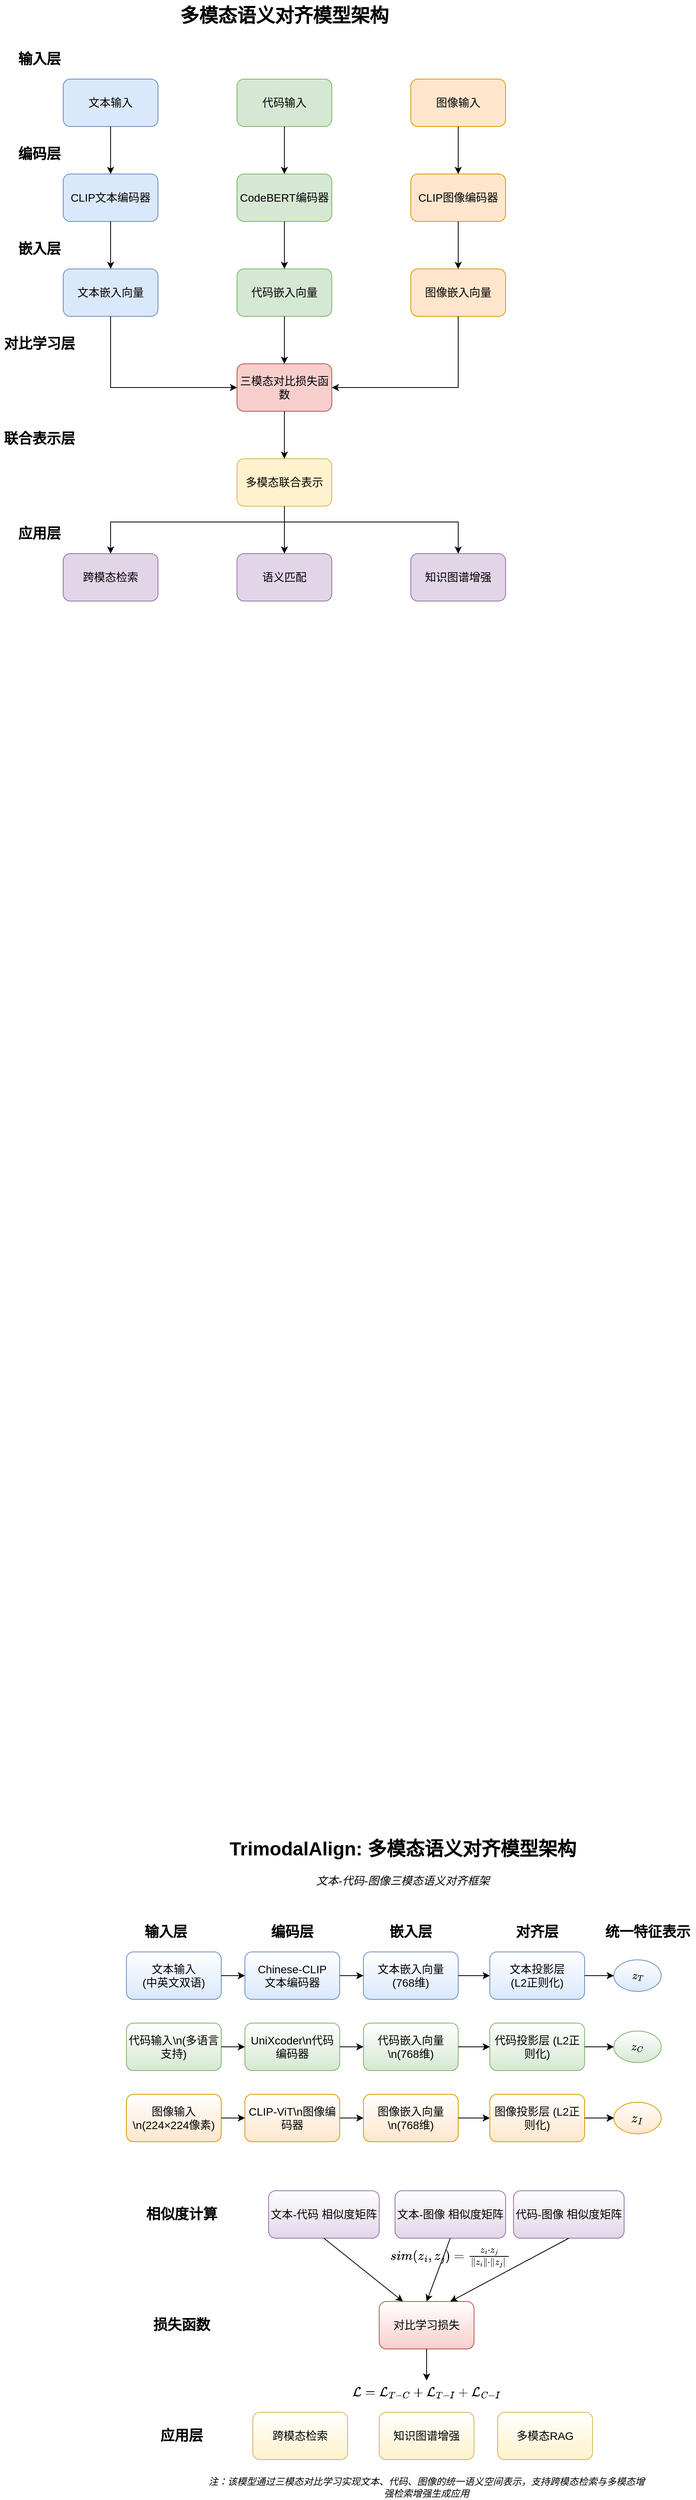 <mxfile version="26.1.1">
  <diagram id="9XEyTHgFt5FnE1anenYQ" name="Page-1">
    <mxGraphModel dx="1195" dy="615" grid="1" gridSize="10" guides="1" tooltips="1" connect="1" arrows="1" fold="1" page="1" pageScale="1" pageWidth="827" pageHeight="1169" math="1" shadow="0">
      <root>
        <mxCell id="0" />
        <mxCell id="1" parent="0" />
        <mxCell id="Po7eitYgJmfld_lYzkMR-1" value="多模态语义对齐模型架构" style="text;html=1;strokeColor=none;fillColor=none;align=center;verticalAlign=middle;whiteSpace=wrap;rounded=0;fontSize=24;fontStyle=1" parent="1" vertex="1">
          <mxGeometry x="200" y="20" width="400" height="40" as="geometry" />
        </mxCell>
        <mxCell id="Po7eitYgJmfld_lYzkMR-2" value="输入层" style="text;html=1;strokeColor=none;fillColor=none;align=center;verticalAlign=middle;whiteSpace=wrap;rounded=0;fontSize=18;fontStyle=1" parent="1" vertex="1">
          <mxGeometry x="40" y="80" width="100" height="30" as="geometry" />
        </mxCell>
        <mxCell id="Po7eitYgJmfld_lYzkMR-3" value="文本输入" style="rounded=1;whiteSpace=wrap;html=1;fontSize=14;fillColor=#dae8fc;strokeColor=#6c8ebf;" parent="1" vertex="1">
          <mxGeometry x="120" y="120" width="120" height="60" as="geometry" />
        </mxCell>
        <mxCell id="Po7eitYgJmfld_lYzkMR-4" value="代码输入" style="rounded=1;whiteSpace=wrap;html=1;fontSize=14;fillColor=#d5e8d4;strokeColor=#82b366;" parent="1" vertex="1">
          <mxGeometry x="340" y="120" width="120" height="60" as="geometry" />
        </mxCell>
        <mxCell id="Po7eitYgJmfld_lYzkMR-5" value="图像输入" style="rounded=1;whiteSpace=wrap;html=1;fontSize=14;fillColor=#ffe6cc;strokeColor=#d79b00;" parent="1" vertex="1">
          <mxGeometry x="560" y="120" width="120" height="60" as="geometry" />
        </mxCell>
        <mxCell id="Po7eitYgJmfld_lYzkMR-6" value="编码层" style="text;html=1;strokeColor=none;fillColor=none;align=center;verticalAlign=middle;whiteSpace=wrap;rounded=0;fontSize=18;fontStyle=1" parent="1" vertex="1">
          <mxGeometry x="40" y="200" width="100" height="30" as="geometry" />
        </mxCell>
        <mxCell id="Po7eitYgJmfld_lYzkMR-7" value="CLIP文本编码器" style="rounded=1;whiteSpace=wrap;html=1;fontSize=14;fillColor=#dae8fc;strokeColor=#6c8ebf;" parent="1" vertex="1">
          <mxGeometry x="120" y="240" width="120" height="60" as="geometry" />
        </mxCell>
        <mxCell id="Po7eitYgJmfld_lYzkMR-8" value="CodeBERT编码器" style="rounded=1;whiteSpace=wrap;html=1;fontSize=14;fillColor=#d5e8d4;strokeColor=#82b366;" parent="1" vertex="1">
          <mxGeometry x="340" y="240" width="120" height="60" as="geometry" />
        </mxCell>
        <mxCell id="Po7eitYgJmfld_lYzkMR-9" value="CLIP图像编码器" style="rounded=1;whiteSpace=wrap;html=1;fontSize=14;fillColor=#ffe6cc;strokeColor=#d79b00;" parent="1" vertex="1">
          <mxGeometry x="560" y="240" width="120" height="60" as="geometry" />
        </mxCell>
        <mxCell id="Po7eitYgJmfld_lYzkMR-10" value="" style="endArrow=classic;html=1;rounded=0;exitX=0.5;exitY=1;exitDx=0;exitDy=0;entryX=0.5;entryY=0;entryDx=0;entryDy=0;" parent="1" source="Po7eitYgJmfld_lYzkMR-3" target="Po7eitYgJmfld_lYzkMR-7" edge="1">
          <mxGeometry width="50" height="50" relative="1" as="geometry">
            <mxPoint x="390" y="420" as="sourcePoint" />
            <mxPoint x="440" y="370" as="targetPoint" />
          </mxGeometry>
        </mxCell>
        <mxCell id="Po7eitYgJmfld_lYzkMR-11" value="" style="endArrow=classic;html=1;rounded=0;exitX=0.5;exitY=1;exitDx=0;exitDy=0;entryX=0.5;entryY=0;entryDx=0;entryDy=0;" parent="1" source="Po7eitYgJmfld_lYzkMR-4" target="Po7eitYgJmfld_lYzkMR-8" edge="1">
          <mxGeometry width="50" height="50" relative="1" as="geometry">
            <mxPoint x="390" y="420" as="sourcePoint" />
            <mxPoint x="440" y="370" as="targetPoint" />
          </mxGeometry>
        </mxCell>
        <mxCell id="Po7eitYgJmfld_lYzkMR-12" value="" style="endArrow=classic;html=1;rounded=0;exitX=0.5;exitY=1;exitDx=0;exitDy=0;entryX=0.5;entryY=0;entryDx=0;entryDy=0;" parent="1" source="Po7eitYgJmfld_lYzkMR-5" target="Po7eitYgJmfld_lYzkMR-9" edge="1">
          <mxGeometry width="50" height="50" relative="1" as="geometry">
            <mxPoint x="390" y="420" as="sourcePoint" />
            <mxPoint x="440" y="370" as="targetPoint" />
          </mxGeometry>
        </mxCell>
        <mxCell id="Po7eitYgJmfld_lYzkMR-13" value="嵌入层" style="text;html=1;strokeColor=none;fillColor=none;align=center;verticalAlign=middle;whiteSpace=wrap;rounded=0;fontSize=18;fontStyle=1" parent="1" vertex="1">
          <mxGeometry x="40" y="320" width="100" height="30" as="geometry" />
        </mxCell>
        <mxCell id="Po7eitYgJmfld_lYzkMR-14" value="文本嵌入向量" style="rounded=1;whiteSpace=wrap;html=1;fontSize=14;fillColor=#dae8fc;strokeColor=#6c8ebf;" parent="1" vertex="1">
          <mxGeometry x="120" y="360" width="120" height="60" as="geometry" />
        </mxCell>
        <mxCell id="Po7eitYgJmfld_lYzkMR-15" value="代码嵌入向量" style="rounded=1;whiteSpace=wrap;html=1;fontSize=14;fillColor=#d5e8d4;strokeColor=#82b366;" parent="1" vertex="1">
          <mxGeometry x="340" y="360" width="120" height="60" as="geometry" />
        </mxCell>
        <mxCell id="Po7eitYgJmfld_lYzkMR-16" value="图像嵌入向量" style="rounded=1;whiteSpace=wrap;html=1;fontSize=14;fillColor=#ffe6cc;strokeColor=#d79b00;" parent="1" vertex="1">
          <mxGeometry x="560" y="360" width="120" height="60" as="geometry" />
        </mxCell>
        <mxCell id="Po7eitYgJmfld_lYzkMR-17" value="" style="endArrow=classic;html=1;rounded=0;exitX=0.5;exitY=1;exitDx=0;exitDy=0;entryX=0.5;entryY=0;entryDx=0;entryDy=0;" parent="1" source="Po7eitYgJmfld_lYzkMR-7" target="Po7eitYgJmfld_lYzkMR-14" edge="1">
          <mxGeometry width="50" height="50" relative="1" as="geometry">
            <mxPoint x="390" y="420" as="sourcePoint" />
            <mxPoint x="440" y="370" as="targetPoint" />
          </mxGeometry>
        </mxCell>
        <mxCell id="Po7eitYgJmfld_lYzkMR-18" value="" style="endArrow=classic;html=1;rounded=0;exitX=0.5;exitY=1;exitDx=0;exitDy=0;entryX=0.5;entryY=0;entryDx=0;entryDy=0;" parent="1" source="Po7eitYgJmfld_lYzkMR-8" target="Po7eitYgJmfld_lYzkMR-15" edge="1">
          <mxGeometry width="50" height="50" relative="1" as="geometry">
            <mxPoint x="390" y="420" as="sourcePoint" />
            <mxPoint x="440" y="370" as="targetPoint" />
          </mxGeometry>
        </mxCell>
        <mxCell id="Po7eitYgJmfld_lYzkMR-19" value="" style="endArrow=classic;html=1;rounded=0;exitX=0.5;exitY=1;exitDx=0;exitDy=0;entryX=0.5;entryY=0;entryDx=0;entryDy=0;" parent="1" source="Po7eitYgJmfld_lYzkMR-9" target="Po7eitYgJmfld_lYzkMR-16" edge="1">
          <mxGeometry width="50" height="50" relative="1" as="geometry">
            <mxPoint x="390" y="420" as="sourcePoint" />
            <mxPoint x="440" y="370" as="targetPoint" />
          </mxGeometry>
        </mxCell>
        <mxCell id="Po7eitYgJmfld_lYzkMR-20" value="对比学习层" style="text;html=1;strokeColor=none;fillColor=none;align=center;verticalAlign=middle;whiteSpace=wrap;rounded=0;fontSize=18;fontStyle=1" parent="1" vertex="1">
          <mxGeometry x="40" y="440" width="100" height="30" as="geometry" />
        </mxCell>
        <mxCell id="Po7eitYgJmfld_lYzkMR-21" value="三模态对比损失函数" style="rounded=1;whiteSpace=wrap;html=1;fontSize=14;fillColor=#f8cecc;strokeColor=#b85450;" parent="1" vertex="1">
          <mxGeometry x="340" y="480" width="120" height="60" as="geometry" />
        </mxCell>
        <mxCell id="Po7eitYgJmfld_lYzkMR-22" value="" style="endArrow=classic;html=1;rounded=0;exitX=0.5;exitY=1;exitDx=0;exitDy=0;entryX=0;entryY=0.5;entryDx=0;entryDy=0;" parent="1" source="Po7eitYgJmfld_lYzkMR-14" target="Po7eitYgJmfld_lYzkMR-21" edge="1">
          <mxGeometry width="50" height="50" relative="1" as="geometry">
            <mxPoint x="390" y="420" as="sourcePoint" />
            <mxPoint x="440" y="370" as="targetPoint" />
            <Array as="points">
              <mxPoint x="180" y="510" />
            </Array>
          </mxGeometry>
        </mxCell>
        <mxCell id="Po7eitYgJmfld_lYzkMR-23" value="" style="endArrow=classic;html=1;rounded=0;exitX=0.5;exitY=1;exitDx=0;exitDy=0;entryX=0.5;entryY=0;entryDx=0;entryDy=0;" parent="1" source="Po7eitYgJmfld_lYzkMR-15" target="Po7eitYgJmfld_lYzkMR-21" edge="1">
          <mxGeometry width="50" height="50" relative="1" as="geometry">
            <mxPoint x="390" y="420" as="sourcePoint" />
            <mxPoint x="440" y="370" as="targetPoint" />
          </mxGeometry>
        </mxCell>
        <mxCell id="Po7eitYgJmfld_lYzkMR-24" value="" style="endArrow=classic;html=1;rounded=0;exitX=0.5;exitY=1;exitDx=0;exitDy=0;entryX=1;entryY=0.5;entryDx=0;entryDy=0;" parent="1" source="Po7eitYgJmfld_lYzkMR-16" target="Po7eitYgJmfld_lYzkMR-21" edge="1">
          <mxGeometry width="50" height="50" relative="1" as="geometry">
            <mxPoint x="390" y="420" as="sourcePoint" />
            <mxPoint x="440" y="370" as="targetPoint" />
            <Array as="points">
              <mxPoint x="620" y="510" />
            </Array>
          </mxGeometry>
        </mxCell>
        <mxCell id="Po7eitYgJmfld_lYzkMR-25" value="联合表示层" style="text;html=1;strokeColor=none;fillColor=none;align=center;verticalAlign=middle;whiteSpace=wrap;rounded=0;fontSize=18;fontStyle=1" parent="1" vertex="1">
          <mxGeometry x="40" y="560" width="100" height="30" as="geometry" />
        </mxCell>
        <mxCell id="Po7eitYgJmfld_lYzkMR-26" value="多模态联合表示" style="rounded=1;whiteSpace=wrap;html=1;fontSize=14;fillColor=#fff2cc;strokeColor=#d6b656;" parent="1" vertex="1">
          <mxGeometry x="340" y="600" width="120" height="60" as="geometry" />
        </mxCell>
        <mxCell id="Po7eitYgJmfld_lYzkMR-27" value="" style="endArrow=classic;html=1;rounded=0;exitX=0.5;exitY=1;exitDx=0;exitDy=0;entryX=0.5;entryY=0;entryDx=0;entryDy=0;" parent="1" source="Po7eitYgJmfld_lYzkMR-21" target="Po7eitYgJmfld_lYzkMR-26" edge="1">
          <mxGeometry width="50" height="50" relative="1" as="geometry">
            <mxPoint x="390" y="420" as="sourcePoint" />
            <mxPoint x="440" y="370" as="targetPoint" />
          </mxGeometry>
        </mxCell>
        <mxCell id="Po7eitYgJmfld_lYzkMR-28" value="应用层" style="text;html=1;strokeColor=none;fillColor=none;align=center;verticalAlign=middle;whiteSpace=wrap;rounded=0;fontSize=18;fontStyle=1" parent="1" vertex="1">
          <mxGeometry x="40" y="680" width="100" height="30" as="geometry" />
        </mxCell>
        <mxCell id="Po7eitYgJmfld_lYzkMR-29" value="跨模态检索" style="rounded=1;whiteSpace=wrap;html=1;fontSize=14;fillColor=#e1d5e7;strokeColor=#9673a6;" parent="1" vertex="1">
          <mxGeometry x="120" y="720" width="120" height="60" as="geometry" />
        </mxCell>
        <mxCell id="Po7eitYgJmfld_lYzkMR-30" value="语义匹配" style="rounded=1;whiteSpace=wrap;html=1;fontSize=14;fillColor=#e1d5e7;strokeColor=#9673a6;" parent="1" vertex="1">
          <mxGeometry x="340" y="720" width="120" height="60" as="geometry" />
        </mxCell>
        <mxCell id="Po7eitYgJmfld_lYzkMR-31" value="知识图谱增强" style="rounded=1;whiteSpace=wrap;html=1;fontSize=14;fillColor=#e1d5e7;strokeColor=#9673a6;" parent="1" vertex="1">
          <mxGeometry x="560" y="720" width="120" height="60" as="geometry" />
        </mxCell>
        <mxCell id="Po7eitYgJmfld_lYzkMR-32" value="" style="endArrow=classic;html=1;rounded=0;exitX=0.5;exitY=1;exitDx=0;exitDy=0;entryX=0.5;entryY=0;entryDx=0;entryDy=0;" parent="1" source="Po7eitYgJmfld_lYzkMR-26" target="Po7eitYgJmfld_lYzkMR-30" edge="1">
          <mxGeometry width="50" height="50" relative="1" as="geometry">
            <mxPoint x="390" y="420" as="sourcePoint" />
            <mxPoint x="440" y="370" as="targetPoint" />
          </mxGeometry>
        </mxCell>
        <mxCell id="Po7eitYgJmfld_lYzkMR-33" value="" style="endArrow=classic;html=1;rounded=0;exitX=0.5;exitY=1;exitDx=0;exitDy=0;entryX=0.5;entryY=0;entryDx=0;entryDy=0;" parent="1" source="Po7eitYgJmfld_lYzkMR-26" target="Po7eitYgJmfld_lYzkMR-29" edge="1">
          <mxGeometry width="50" height="50" relative="1" as="geometry">
            <mxPoint x="390" y="420" as="sourcePoint" />
            <mxPoint x="440" y="370" as="targetPoint" />
            <Array as="points">
              <mxPoint x="400" y="680" />
              <mxPoint x="180" y="680" />
            </Array>
          </mxGeometry>
        </mxCell>
        <mxCell id="Po7eitYgJmfld_lYzkMR-34" value="" style="endArrow=classic;html=1;rounded=0;exitX=0.5;exitY=1;exitDx=0;exitDy=0;entryX=0.5;entryY=0;entryDx=0;entryDy=0;" parent="1" source="Po7eitYgJmfld_lYzkMR-26" target="Po7eitYgJmfld_lYzkMR-31" edge="1">
          <mxGeometry width="50" height="50" relative="1" as="geometry">
            <mxPoint x="390" y="420" as="sourcePoint" />
            <mxPoint x="440" y="370" as="targetPoint" />
            <Array as="points">
              <mxPoint x="400" y="680" />
              <mxPoint x="620" y="680" />
            </Array>
          </mxGeometry>
        </mxCell>
        <mxCell id="68k9HYk0SmBLlxuM7JBf-60" value="TrimodalAlign: 多模态语义对齐模型架构" style="text;html=1;strokeColor=none;fillColor=none;align=center;verticalAlign=middle;whiteSpace=wrap;rounded=0;fontSize=24;fontStyle=1" vertex="1" parent="1">
          <mxGeometry x="310" y="2338" width="480" height="40" as="geometry" />
        </mxCell>
        <mxCell id="68k9HYk0SmBLlxuM7JBf-61" value="文本-代码-图像三模态语义对齐框架" style="text;html=1;strokeColor=none;fillColor=none;align=center;verticalAlign=middle;whiteSpace=wrap;rounded=0;fontSize=14;fontStyle=2" vertex="1" parent="1">
          <mxGeometry x="390" y="2388" width="320" height="20" as="geometry" />
        </mxCell>
        <mxCell id="68k9HYk0SmBLlxuM7JBf-62" value="输入层" style="text;html=1;strokeColor=none;fillColor=none;align=center;verticalAlign=middle;whiteSpace=wrap;rounded=0;fontSize=18;fontStyle=1" vertex="1" parent="1">
          <mxGeometry x="200" y="2448" width="100" height="30" as="geometry" />
        </mxCell>
        <mxCell id="68k9HYk0SmBLlxuM7JBf-63" value="文本输入&lt;br&gt;(中英文双语)" style="rounded=1;whiteSpace=wrap;html=1;fontSize=14;fillColor=#dae8fc;strokeColor=#6c8ebf;gradientColor=#ffffff;gradientDirection=north;" vertex="1" parent="1">
          <mxGeometry x="200" y="2488" width="120" height="60" as="geometry" />
        </mxCell>
        <mxCell id="68k9HYk0SmBLlxuM7JBf-64" value="编码层" style="text;html=1;strokeColor=none;fillColor=none;align=center;verticalAlign=middle;whiteSpace=wrap;rounded=0;fontSize=18;fontStyle=1" vertex="1" parent="1">
          <mxGeometry x="360" y="2448" width="100" height="30" as="geometry" />
        </mxCell>
        <mxCell id="68k9HYk0SmBLlxuM7JBf-65" value="Chinese-CLIP&lt;br&gt;文本编码器" style="rounded=1;whiteSpace=wrap;html=1;fontSize=14;fillColor=#dae8fc;strokeColor=#6c8ebf;gradientColor=#ffffff;gradientDirection=north;" vertex="1" parent="1">
          <mxGeometry x="350" y="2488" width="120" height="60" as="geometry" />
        </mxCell>
        <mxCell id="68k9HYk0SmBLlxuM7JBf-66" value="代码输入\n(多语言支持)" style="rounded=1;whiteSpace=wrap;html=1;fontSize=14;fillColor=#d5e8d4;strokeColor=#82b366;gradientColor=#ffffff;gradientDirection=north;" vertex="1" parent="1">
          <mxGeometry x="200" y="2578" width="120" height="60" as="geometry" />
        </mxCell>
        <mxCell id="68k9HYk0SmBLlxuM7JBf-67" value="UniXcoder\n代码编码器" style="rounded=1;whiteSpace=wrap;html=1;fontSize=14;fillColor=#d5e8d4;strokeColor=#82b366;gradientColor=#ffffff;gradientDirection=north;" vertex="1" parent="1">
          <mxGeometry x="350" y="2578" width="120" height="60" as="geometry" />
        </mxCell>
        <mxCell id="68k9HYk0SmBLlxuM7JBf-68" value="图像输入\n(224×224像素)" style="rounded=1;whiteSpace=wrap;html=1;fontSize=14;fillColor=#ffe6cc;strokeColor=#d79b00;gradientColor=#ffffff;gradientDirection=north;" vertex="1" parent="1">
          <mxGeometry x="200" y="2668" width="120" height="60" as="geometry" />
        </mxCell>
        <mxCell id="68k9HYk0SmBLlxuM7JBf-69" value="CLIP-ViT\n图像编码器" style="rounded=1;whiteSpace=wrap;html=1;fontSize=14;fillColor=#ffe6cc;strokeColor=#d79b00;gradientColor=#ffffff;gradientDirection=north;" vertex="1" parent="1">
          <mxGeometry x="350" y="2668" width="120" height="60" as="geometry" />
        </mxCell>
        <mxCell id="68k9HYk0SmBLlxuM7JBf-73" value="" style="endArrow=classic;html=1;rounded=0;exitX=1;exitY=0.5;exitDx=0;exitDy=0;entryX=0;entryY=0.5;entryDx=0;entryDy=0;" edge="1" parent="1" source="68k9HYk0SmBLlxuM7JBf-63" target="68k9HYk0SmBLlxuM7JBf-65">
          <mxGeometry width="50" height="50" relative="1" as="geometry">
            <mxPoint x="1020" y="2908" as="sourcePoint" />
            <mxPoint x="1070" y="2858" as="targetPoint" />
          </mxGeometry>
        </mxCell>
        <mxCell id="68k9HYk0SmBLlxuM7JBf-74" value="" style="endArrow=classic;html=1;rounded=0;exitX=1;exitY=0.5;exitDx=0;exitDy=0;entryX=0;entryY=0.5;entryDx=0;entryDy=0;" edge="1" parent="1" source="68k9HYk0SmBLlxuM7JBf-66" target="68k9HYk0SmBLlxuM7JBf-67">
          <mxGeometry width="50" height="50" relative="1" as="geometry">
            <mxPoint x="1030" y="2858" as="sourcePoint" />
            <mxPoint x="1080" y="2808" as="targetPoint" />
          </mxGeometry>
        </mxCell>
        <mxCell id="68k9HYk0SmBLlxuM7JBf-75" value="" style="endArrow=classic;html=1;rounded=0;exitX=1;exitY=0.5;exitDx=0;exitDy=0;entryX=0;entryY=0.5;entryDx=0;entryDy=0;" edge="1" parent="1" source="68k9HYk0SmBLlxuM7JBf-68" target="68k9HYk0SmBLlxuM7JBf-69">
          <mxGeometry width="50" height="50" relative="1" as="geometry">
            <mxPoint x="1030" y="2858" as="sourcePoint" />
            <mxPoint x="1080" y="2808" as="targetPoint" />
          </mxGeometry>
        </mxCell>
        <mxCell id="68k9HYk0SmBLlxuM7JBf-76" value="嵌入层" style="text;html=1;strokeColor=none;fillColor=none;align=center;verticalAlign=middle;whiteSpace=wrap;rounded=0;fontSize=18;fontStyle=1" vertex="1" parent="1">
          <mxGeometry x="510" y="2448" width="100" height="30" as="geometry" />
        </mxCell>
        <mxCell id="68k9HYk0SmBLlxuM7JBf-77" value="文本嵌入向量&lt;br&gt;(768维)" style="rounded=1;whiteSpace=wrap;html=1;fontSize=14;fillColor=#dae8fc;strokeColor=#6c8ebf;gradientColor=#ffffff;gradientDirection=north;" vertex="1" parent="1">
          <mxGeometry x="500" y="2488" width="120" height="60" as="geometry" />
        </mxCell>
        <mxCell id="68k9HYk0SmBLlxuM7JBf-78" value="代码嵌入向量\n(768维)" style="rounded=1;whiteSpace=wrap;html=1;fontSize=14;fillColor=#d5e8d4;strokeColor=#82b366;gradientColor=#ffffff;gradientDirection=north;" vertex="1" parent="1">
          <mxGeometry x="500" y="2578" width="120" height="60" as="geometry" />
        </mxCell>
        <mxCell id="68k9HYk0SmBLlxuM7JBf-79" value="图像嵌入向量\n(768维)" style="rounded=1;whiteSpace=wrap;html=1;fontSize=14;fillColor=#ffe6cc;strokeColor=#d79b00;gradientColor=#ffffff;gradientDirection=north;" vertex="1" parent="1">
          <mxGeometry x="500" y="2668" width="120" height="60" as="geometry" />
        </mxCell>
        <mxCell id="68k9HYk0SmBLlxuM7JBf-80" value="" style="endArrow=classic;html=1;rounded=0;exitX=1;exitY=0.5;exitDx=0;exitDy=0;entryX=0;entryY=0.5;entryDx=0;entryDy=0;" edge="1" parent="1" source="68k9HYk0SmBLlxuM7JBf-65" target="68k9HYk0SmBLlxuM7JBf-77">
          <mxGeometry width="50" height="50" relative="1" as="geometry">
            <mxPoint x="1020" y="2858" as="sourcePoint" />
            <mxPoint x="1070" y="2808" as="targetPoint" />
          </mxGeometry>
        </mxCell>
        <mxCell id="68k9HYk0SmBLlxuM7JBf-81" value="" style="endArrow=classic;html=1;rounded=0;exitX=1;exitY=0.5;exitDx=0;exitDy=0;entryX=0;entryY=0.5;entryDx=0;entryDy=0;" edge="1" parent="1" source="68k9HYk0SmBLlxuM7JBf-67" target="68k9HYk0SmBLlxuM7JBf-78">
          <mxGeometry width="50" height="50" relative="1" as="geometry">
            <mxPoint x="1020" y="2858" as="sourcePoint" />
            <mxPoint x="1070" y="2808" as="targetPoint" />
          </mxGeometry>
        </mxCell>
        <mxCell id="68k9HYk0SmBLlxuM7JBf-82" value="" style="endArrow=classic;html=1;rounded=0;exitX=1;exitY=0.5;exitDx=0;exitDy=0;entryX=0;entryY=0.5;entryDx=0;entryDy=0;" edge="1" parent="1" source="68k9HYk0SmBLlxuM7JBf-69" target="68k9HYk0SmBLlxuM7JBf-79">
          <mxGeometry width="50" height="50" relative="1" as="geometry">
            <mxPoint x="1020" y="2858" as="sourcePoint" />
            <mxPoint x="1070" y="2808" as="targetPoint" />
          </mxGeometry>
        </mxCell>
        <mxCell id="68k9HYk0SmBLlxuM7JBf-83" value="对齐层" style="text;html=1;strokeColor=none;fillColor=none;align=center;verticalAlign=middle;whiteSpace=wrap;rounded=0;fontSize=18;fontStyle=1" vertex="1" parent="1">
          <mxGeometry x="670" y="2448" width="100" height="30" as="geometry" />
        </mxCell>
        <mxCell id="68k9HYk0SmBLlxuM7JBf-84" value="文本投影层 &lt;br&gt;(L2正则化)" style="rounded=1;whiteSpace=wrap;html=1;fontSize=14;fillColor=#dae8fc;strokeColor=#6c8ebf;gradientColor=#ffffff;gradientDirection=north;" vertex="1" parent="1">
          <mxGeometry x="660" y="2488" width="120" height="60" as="geometry" />
        </mxCell>
        <mxCell id="68k9HYk0SmBLlxuM7JBf-85" value="代码投影层 (L2正则化)" style="rounded=1;whiteSpace=wrap;html=1;fontSize=14;fillColor=#d5e8d4;strokeColor=#82b366;gradientColor=#ffffff;gradientDirection=north;" vertex="1" parent="1">
          <mxGeometry x="660" y="2578" width="120" height="60" as="geometry" />
        </mxCell>
        <mxCell id="68k9HYk0SmBLlxuM7JBf-115" value="" style="edgeStyle=orthogonalEdgeStyle;rounded=0;orthogonalLoop=1;jettySize=auto;html=1;" edge="1" parent="1" source="68k9HYk0SmBLlxuM7JBf-86" target="68k9HYk0SmBLlxuM7JBf-93">
          <mxGeometry relative="1" as="geometry" />
        </mxCell>
        <mxCell id="68k9HYk0SmBLlxuM7JBf-116" value="" style="edgeStyle=orthogonalEdgeStyle;rounded=0;orthogonalLoop=1;jettySize=auto;html=1;" edge="1" parent="1" source="68k9HYk0SmBLlxuM7JBf-86" target="68k9HYk0SmBLlxuM7JBf-93">
          <mxGeometry relative="1" as="geometry" />
        </mxCell>
        <mxCell id="68k9HYk0SmBLlxuM7JBf-86" value="图像投影层 (L2正则化)" style="rounded=1;whiteSpace=wrap;html=1;fontSize=14;fillColor=#ffe6cc;strokeColor=#d79b00;gradientColor=#ffffff;gradientDirection=north;" vertex="1" parent="1">
          <mxGeometry x="660" y="2668" width="120" height="60" as="geometry" />
        </mxCell>
        <mxCell id="68k9HYk0SmBLlxuM7JBf-87" value="" style="endArrow=classic;html=1;rounded=0;exitX=1;exitY=0.5;exitDx=0;exitDy=0;entryX=0;entryY=0.5;entryDx=0;entryDy=0;" edge="1" parent="1" source="68k9HYk0SmBLlxuM7JBf-77" target="68k9HYk0SmBLlxuM7JBf-84">
          <mxGeometry width="50" height="50" relative="1" as="geometry">
            <mxPoint x="1020" y="2958" as="sourcePoint" />
            <mxPoint x="1070" y="2908" as="targetPoint" />
          </mxGeometry>
        </mxCell>
        <mxCell id="68k9HYk0SmBLlxuM7JBf-88" value="" style="endArrow=classic;html=1;rounded=0;exitX=1;exitY=0.5;exitDx=0;exitDy=0;entryX=0;entryY=0.5;entryDx=0;entryDy=0;" edge="1" parent="1" source="68k9HYk0SmBLlxuM7JBf-78" target="68k9HYk0SmBLlxuM7JBf-85">
          <mxGeometry width="50" height="50" relative="1" as="geometry">
            <mxPoint x="1020" y="2958" as="sourcePoint" />
            <mxPoint x="1070" y="2908" as="targetPoint" />
          </mxGeometry>
        </mxCell>
        <mxCell id="68k9HYk0SmBLlxuM7JBf-89" value="" style="endArrow=classic;html=1;rounded=0;exitX=1;exitY=0.5;exitDx=0;exitDy=0;entryX=0;entryY=0.5;entryDx=0;entryDy=0;" edge="1" parent="1" source="68k9HYk0SmBLlxuM7JBf-79" target="68k9HYk0SmBLlxuM7JBf-86">
          <mxGeometry width="50" height="50" relative="1" as="geometry">
            <mxPoint x="1020" y="2958" as="sourcePoint" />
            <mxPoint x="1070" y="2908" as="targetPoint" />
          </mxGeometry>
        </mxCell>
        <mxCell id="68k9HYk0SmBLlxuM7JBf-90" value="统一特征表示" style="text;html=1;strokeColor=none;fillColor=none;align=center;verticalAlign=middle;whiteSpace=wrap;rounded=0;fontSize=18;fontStyle=1" vertex="1" parent="1">
          <mxGeometry x="800" y="2448" width="120" height="30" as="geometry" />
        </mxCell>
        <mxCell id="68k9HYk0SmBLlxuM7JBf-91" value="\(z_T\)" style="ellipse;whiteSpace=wrap;html=1;fontSize:14;fillColor=#dae8fc;strokeColor=#6c8ebf;gradientColor=#ffffff;gradientDirection=north;" vertex="1" parent="1">
          <mxGeometry x="817" y="2498" width="60" height="40" as="geometry" />
        </mxCell>
        <mxCell id="68k9HYk0SmBLlxuM7JBf-92" value="\(z_C\)" style="ellipse;whiteSpace=wrap;html=1;fontSize:14;fillColor=#d5e8d4;strokeColor=#82b366;gradientColor=#ffffff;gradientDirection=north;" vertex="1" parent="1">
          <mxGeometry x="817" y="2588" width="60" height="40" as="geometry" />
        </mxCell>
        <mxCell id="68k9HYk0SmBLlxuM7JBf-93" value="\(z_I\)" style="ellipse;whiteSpace=wrap;html=1;fontSize=14;fillColor=#ffe6cc;strokeColor=#d79b00;gradientColor=#ffffff;gradientDirection=north;" vertex="1" parent="1">
          <mxGeometry x="817" y="2678" width="60" height="40" as="geometry" />
        </mxCell>
        <mxCell id="68k9HYk0SmBLlxuM7JBf-94" value="" style="endArrow=classic;html=1;rounded=0;exitX=1;exitY=0.5;exitDx=0;exitDy=0;entryX=0;entryY=0.5;entryDx=0;entryDy=0;" edge="1" parent="1" source="68k9HYk0SmBLlxuM7JBf-84" target="68k9HYk0SmBLlxuM7JBf-91">
          <mxGeometry width="50" height="50" relative="1" as="geometry">
            <mxPoint x="1020" y="3058" as="sourcePoint" />
            <mxPoint x="1070" y="3008" as="targetPoint" />
          </mxGeometry>
        </mxCell>
        <mxCell id="68k9HYk0SmBLlxuM7JBf-95" value="" style="endArrow=classic;html=1;rounded=0;exitX=1;exitY=0.5;exitDx=0;exitDy=0;entryX=0;entryY=0.5;entryDx=0;entryDy=0;" edge="1" parent="1" source="68k9HYk0SmBLlxuM7JBf-85" target="68k9HYk0SmBLlxuM7JBf-92">
          <mxGeometry width="50" height="50" relative="1" as="geometry">
            <mxPoint x="1020" y="3058" as="sourcePoint" />
            <mxPoint x="1070" y="3008" as="targetPoint" />
          </mxGeometry>
        </mxCell>
        <mxCell id="68k9HYk0SmBLlxuM7JBf-96" value="" style="endArrow=classic;html=1;rounded=0;entryX=0;entryY=0.5;entryDx=0;entryDy=0;exitX=1;exitY=0.5;exitDx=0;exitDy=0;" edge="1" parent="1" source="68k9HYk0SmBLlxuM7JBf-86" target="68k9HYk0SmBLlxuM7JBf-93">
          <mxGeometry width="50" height="50" relative="1" as="geometry">
            <mxPoint x="780" y="2700" as="sourcePoint" />
            <mxPoint x="1070" y="3008" as="targetPoint" />
          </mxGeometry>
        </mxCell>
        <mxCell id="68k9HYk0SmBLlxuM7JBf-97" value="相似度计算" style="text;html=1;strokeColor=none;fillColor=none;align=center;verticalAlign=middle;whiteSpace=wrap;rounded=0;fontSize=18;fontStyle=1" vertex="1" parent="1">
          <mxGeometry x="220" y="2805" width="100" height="30" as="geometry" />
        </mxCell>
        <mxCell id="68k9HYk0SmBLlxuM7JBf-98" value="文本-代码 相似度矩阵" style="rounded=1;whiteSpace=wrap;html=1;fontSize=14;fillColor=#e1d5e7;strokeColor=#9673a6;gradientColor=#ffffff;gradientDirection=north;" vertex="1" parent="1">
          <mxGeometry x="380" y="2790" width="140" height="60" as="geometry" />
        </mxCell>
        <mxCell id="68k9HYk0SmBLlxuM7JBf-99" value="文本-图像 相似度矩阵" style="rounded=1;whiteSpace=wrap;html=1;fontSize=14;fillColor=#e1d5e7;strokeColor=#9673a6;gradientColor=#ffffff;gradientDirection=north;" vertex="1" parent="1">
          <mxGeometry x="540" y="2790" width="140" height="60" as="geometry" />
        </mxCell>
        <mxCell id="68k9HYk0SmBLlxuM7JBf-100" value="代码-图像 相似度矩阵" style="rounded=1;whiteSpace=wrap;html=1;fontSize=14;fillColor=#e1d5e7;strokeColor=#9673a6;gradientColor=#ffffff;gradientDirection=north;" vertex="1" parent="1">
          <mxGeometry x="690" y="2790" width="140" height="60" as="geometry" />
        </mxCell>
        <mxCell id="68k9HYk0SmBLlxuM7JBf-101" value="\(sim(z_i, z_j) = \frac{z_i \cdot z_j}{\|z_i\| \cdot \|z_j\|}\)" style="text;html=1;strokeColor=none;fillColor=none;align=center;verticalAlign=middle;whiteSpace=wrap;rounded=0;fontSize=14;fontStyle=2" vertex="1" parent="1">
          <mxGeometry x="410" y="2860" width="400" height="30" as="geometry" />
        </mxCell>
        <mxCell id="68k9HYk0SmBLlxuM7JBf-102" value="损失函数" style="text;html=1;strokeColor=none;fillColor=none;align=center;verticalAlign=middle;whiteSpace=wrap;rounded=0;fontSize=18;fontStyle=1" vertex="1" parent="1">
          <mxGeometry x="220" y="2945" width="100" height="30" as="geometry" />
        </mxCell>
        <mxCell id="68k9HYk0SmBLlxuM7JBf-103" value="对比学习损失" style="rounded=1;whiteSpace=wrap;html=1;fontSize=14;fillColor=#f8cecc;strokeColor=#b85450;gradientColor=#ffffff;gradientDirection=north;" vertex="1" parent="1">
          <mxGeometry x="520" y="2930" width="120" height="60" as="geometry" />
        </mxCell>
        <mxCell id="68k9HYk0SmBLlxuM7JBf-104" value="\(\mathcal{L} = \mathcal{L}_{T-C} + \mathcal{L}_{T-I} + \mathcal{L}_{C-I}\)" style="text;html=1;strokeColor=none;fillColor=none;align=center;verticalAlign=middle;whiteSpace=wrap;rounded=0;fontSize=14;fontStyle=2" vertex="1" parent="1">
          <mxGeometry x="380" y="3030" width="400" height="30" as="geometry" />
        </mxCell>
        <mxCell id="68k9HYk0SmBLlxuM7JBf-105" value="" style="endArrow=classic;html=1;rounded=0;exitX=0.5;exitY=1;exitDx=0;exitDy=0;entryX=0.25;entryY=0;entryDx=0;entryDy=0;" edge="1" parent="1" source="68k9HYk0SmBLlxuM7JBf-98" target="68k9HYk0SmBLlxuM7JBf-103">
          <mxGeometry width="50" height="50" relative="1" as="geometry">
            <mxPoint x="570" y="2900" as="sourcePoint" />
            <mxPoint x="620" y="2850" as="targetPoint" />
          </mxGeometry>
        </mxCell>
        <mxCell id="68k9HYk0SmBLlxuM7JBf-106" value="" style="endArrow=classic;html=1;rounded=0;exitX=0.5;exitY=1;exitDx=0;exitDy=0;entryX=0.5;entryY=0;entryDx=0;entryDy=0;" edge="1" parent="1" source="68k9HYk0SmBLlxuM7JBf-99" target="68k9HYk0SmBLlxuM7JBf-103">
          <mxGeometry width="50" height="50" relative="1" as="geometry">
            <mxPoint x="570" y="2900" as="sourcePoint" />
            <mxPoint x="620" y="2850" as="targetPoint" />
          </mxGeometry>
        </mxCell>
        <mxCell id="68k9HYk0SmBLlxuM7JBf-107" value="" style="endArrow=classic;html=1;rounded=0;exitX=0.5;exitY=1;exitDx=0;exitDy=0;entryX=0.75;entryY=0;entryDx=0;entryDy=0;" edge="1" parent="1" source="68k9HYk0SmBLlxuM7JBf-100" target="68k9HYk0SmBLlxuM7JBf-103">
          <mxGeometry width="50" height="50" relative="1" as="geometry">
            <mxPoint x="570" y="2900" as="sourcePoint" />
            <mxPoint x="620" y="2850" as="targetPoint" />
          </mxGeometry>
        </mxCell>
        <mxCell id="68k9HYk0SmBLlxuM7JBf-108" value="应用层" style="text;html=1;strokeColor=none;fillColor=none;align=center;verticalAlign=middle;whiteSpace=wrap;rounded=0;fontSize=18;fontStyle=1" vertex="1" parent="1">
          <mxGeometry x="220" y="3085" width="100" height="30" as="geometry" />
        </mxCell>
        <mxCell id="68k9HYk0SmBLlxuM7JBf-109" value="跨模态检索" style="rounded=1;whiteSpace=wrap;html=1;fontSize=14;fillColor=#fff2cc;strokeColor=#d6b656;gradientColor=#ffffff;gradientDirection=north;" vertex="1" parent="1">
          <mxGeometry x="360" y="3070" width="120" height="60" as="geometry" />
        </mxCell>
        <mxCell id="68k9HYk0SmBLlxuM7JBf-110" value="知识图谱增强" style="rounded=1;whiteSpace=wrap;html=1;fontSize=14;fillColor=#fff2cc;strokeColor=#d6b656;gradientColor=#ffffff;gradientDirection=north;" vertex="1" parent="1">
          <mxGeometry x="520" y="3070" width="120" height="60" as="geometry" />
        </mxCell>
        <mxCell id="68k9HYk0SmBLlxuM7JBf-111" value="多模态RAG" style="rounded=1;whiteSpace=wrap;html=1;fontSize=14;fillColor=#fff2cc;strokeColor=#d6b656;gradientColor=#ffffff;gradientDirection=north;" vertex="1" parent="1">
          <mxGeometry x="670" y="3070" width="120" height="60" as="geometry" />
        </mxCell>
        <mxCell id="68k9HYk0SmBLlxuM7JBf-112" value="" style="endArrow=classic;html=1;rounded=0;exitX=0.5;exitY=1;exitDx=0;exitDy=0;" edge="1" parent="1" source="68k9HYk0SmBLlxuM7JBf-103">
          <mxGeometry width="50" height="50" relative="1" as="geometry">
            <mxPoint x="570" y="3000" as="sourcePoint" />
            <mxPoint x="580" y="3030" as="targetPoint" />
          </mxGeometry>
        </mxCell>
        <mxCell id="68k9HYk0SmBLlxuM7JBf-113" value="注：该模型通过三模态对比学习实现文本、代码、图像的统一语义空间表示，支持跨模态检索与多模态增强检索增强生成应用" style="text;html=1;strokeColor=none;fillColor=none;align=center;verticalAlign=middle;whiteSpace=wrap;rounded=0;fontSize=12;fontStyle=2" vertex="1" parent="1">
          <mxGeometry x="300" y="3150" width="560" height="30" as="geometry" />
        </mxCell>
      </root>
    </mxGraphModel>
  </diagram>
</mxfile>
